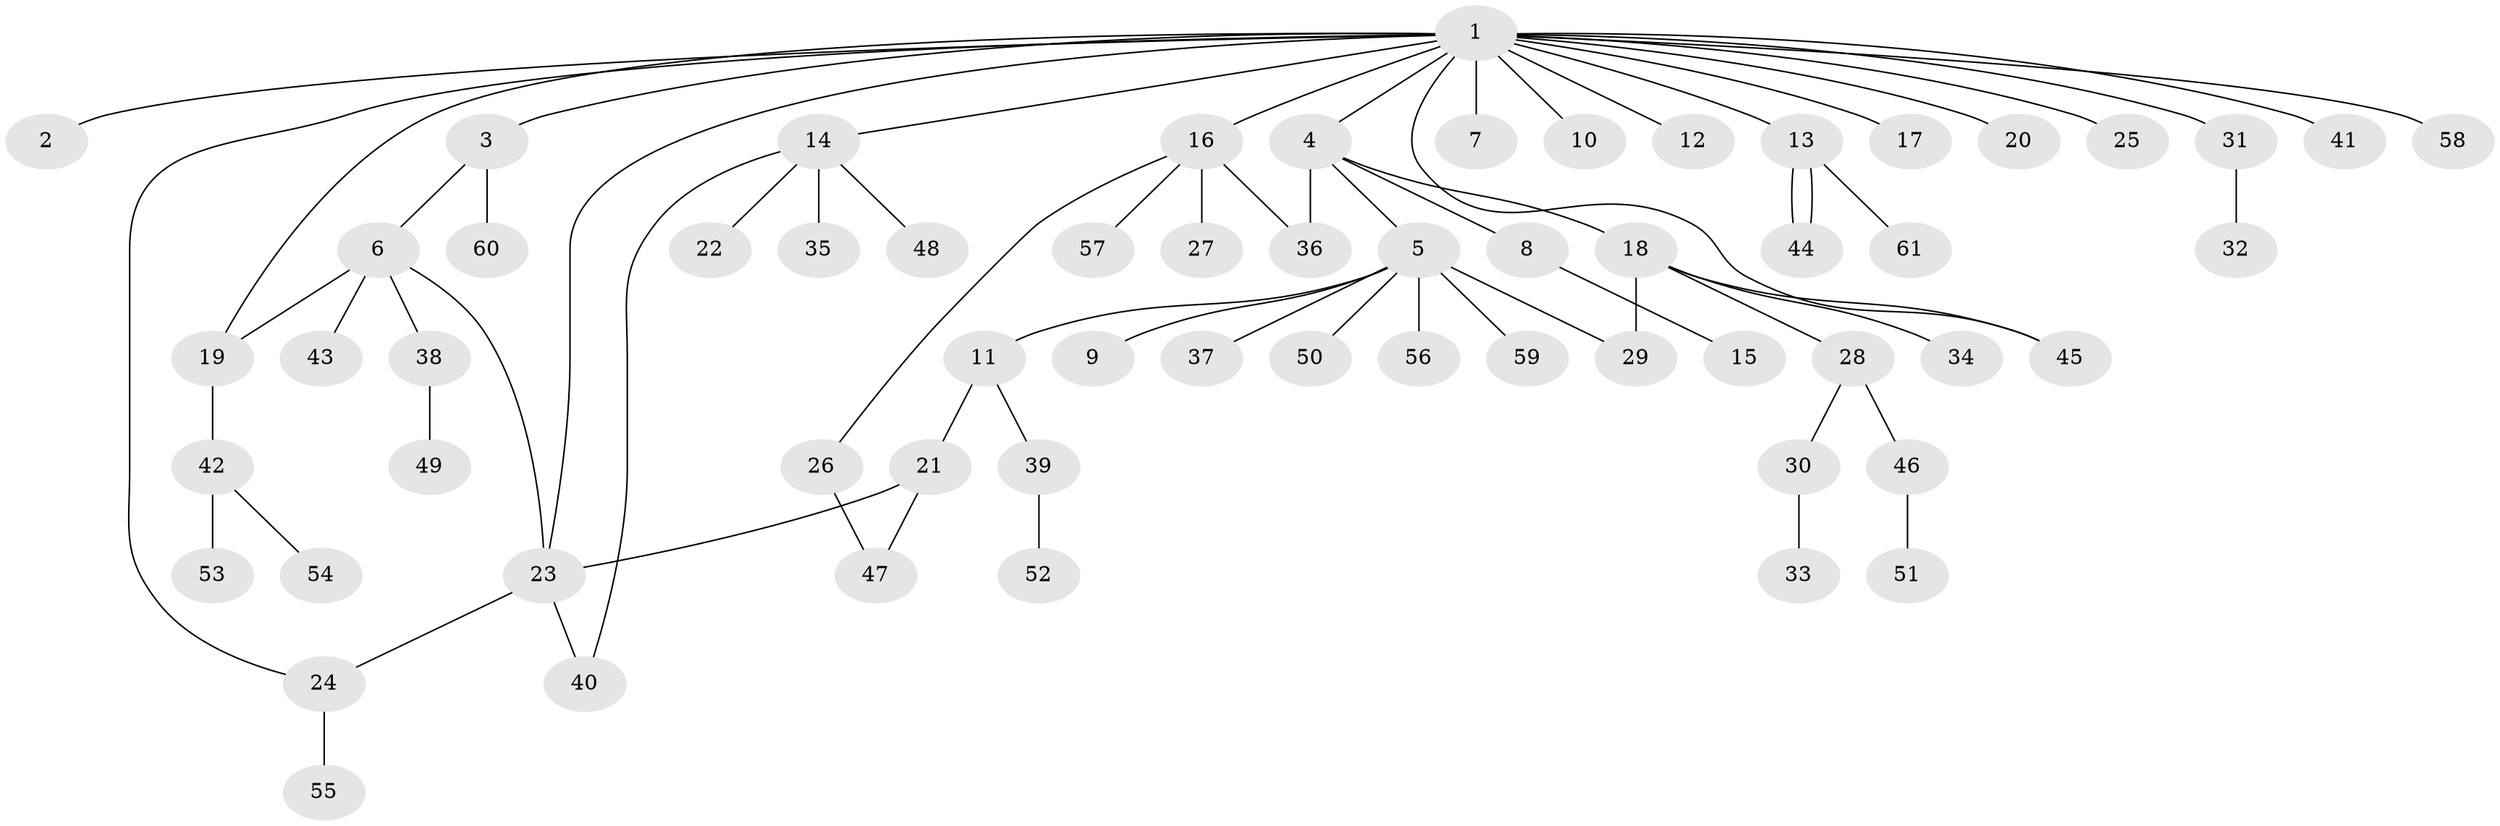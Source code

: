 // Generated by graph-tools (version 1.1) at 2025/11/02/27/25 16:11:09]
// undirected, 61 vertices, 70 edges
graph export_dot {
graph [start="1"]
  node [color=gray90,style=filled];
  1;
  2;
  3;
  4;
  5;
  6;
  7;
  8;
  9;
  10;
  11;
  12;
  13;
  14;
  15;
  16;
  17;
  18;
  19;
  20;
  21;
  22;
  23;
  24;
  25;
  26;
  27;
  28;
  29;
  30;
  31;
  32;
  33;
  34;
  35;
  36;
  37;
  38;
  39;
  40;
  41;
  42;
  43;
  44;
  45;
  46;
  47;
  48;
  49;
  50;
  51;
  52;
  53;
  54;
  55;
  56;
  57;
  58;
  59;
  60;
  61;
  1 -- 2;
  1 -- 3;
  1 -- 4;
  1 -- 7;
  1 -- 10;
  1 -- 12;
  1 -- 13;
  1 -- 14;
  1 -- 16;
  1 -- 17;
  1 -- 19;
  1 -- 20;
  1 -- 23;
  1 -- 24;
  1 -- 25;
  1 -- 31;
  1 -- 41;
  1 -- 45;
  1 -- 58;
  3 -- 6;
  3 -- 60;
  4 -- 5;
  4 -- 8;
  4 -- 18;
  4 -- 36;
  5 -- 9;
  5 -- 11;
  5 -- 29;
  5 -- 37;
  5 -- 50;
  5 -- 56;
  5 -- 59;
  6 -- 19;
  6 -- 23;
  6 -- 38;
  6 -- 43;
  8 -- 15;
  11 -- 21;
  11 -- 39;
  13 -- 44;
  13 -- 44;
  13 -- 61;
  14 -- 22;
  14 -- 35;
  14 -- 40;
  14 -- 48;
  16 -- 26;
  16 -- 27;
  16 -- 36;
  16 -- 57;
  18 -- 28;
  18 -- 29;
  18 -- 34;
  18 -- 45;
  19 -- 42;
  21 -- 23;
  21 -- 47;
  23 -- 24;
  23 -- 40;
  24 -- 55;
  26 -- 47;
  28 -- 30;
  28 -- 46;
  30 -- 33;
  31 -- 32;
  38 -- 49;
  39 -- 52;
  42 -- 53;
  42 -- 54;
  46 -- 51;
}

